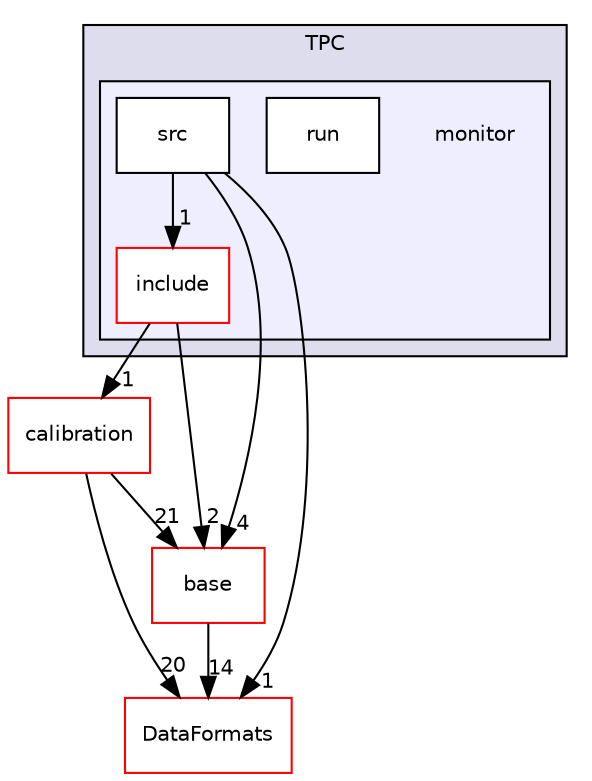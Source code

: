 digraph "/home/travis/build/AliceO2Group/AliceO2/Detectors/TPC/monitor" {
  bgcolor=transparent;
  compound=true
  node [ fontsize="10", fontname="Helvetica"];
  edge [ labelfontsize="10", labelfontname="Helvetica"];
  subgraph clusterdir_a597e8e061b11201a1dff411feb10d0b {
    graph [ bgcolor="#ddddee", pencolor="black", label="TPC" fontname="Helvetica", fontsize="10", URL="dir_a597e8e061b11201a1dff411feb10d0b.html"]
  subgraph clusterdir_c8aedc994017b243e124cedd663b3bbb {
    graph [ bgcolor="#eeeeff", pencolor="black", label="" URL="dir_c8aedc994017b243e124cedd663b3bbb.html"];
    dir_c8aedc994017b243e124cedd663b3bbb [shape=plaintext label="monitor"];
    dir_aa18e31672ad680cbed4898267bc1ea1 [shape=box label="include" color="red" fillcolor="white" style="filled" URL="dir_aa18e31672ad680cbed4898267bc1ea1.html"];
    dir_2712d39f2537201a75009c421509bbae [shape=box label="run" color="black" fillcolor="white" style="filled" URL="dir_2712d39f2537201a75009c421509bbae.html"];
    dir_75a22ffed9615d68d9baca3734fb0768 [shape=box label="src" color="black" fillcolor="white" style="filled" URL="dir_75a22ffed9615d68d9baca3734fb0768.html"];
  }
  }
  dir_4995562033b321477cfe3c34a14a5189 [shape=box label="calibration" color="red" URL="dir_4995562033b321477cfe3c34a14a5189.html"];
  dir_677b030cc750909e4cd27413873678d8 [shape=box label="base" color="red" URL="dir_677b030cc750909e4cd27413873678d8.html"];
  dir_2171f7ec022c5423887b07c69b2f5b48 [shape=box label="DataFormats" color="red" URL="dir_2171f7ec022c5423887b07c69b2f5b48.html"];
  dir_75a22ffed9615d68d9baca3734fb0768->dir_677b030cc750909e4cd27413873678d8 [headlabel="4", labeldistance=1.5 headhref="dir_000571_000127.html"];
  dir_75a22ffed9615d68d9baca3734fb0768->dir_aa18e31672ad680cbed4898267bc1ea1 [headlabel="1", labeldistance=1.5 headhref="dir_000571_000568.html"];
  dir_75a22ffed9615d68d9baca3734fb0768->dir_2171f7ec022c5423887b07c69b2f5b48 [headlabel="1", labeldistance=1.5 headhref="dir_000571_000068.html"];
  dir_4995562033b321477cfe3c34a14a5189->dir_677b030cc750909e4cd27413873678d8 [headlabel="21", labeldistance=1.5 headhref="dir_000558_000127.html"];
  dir_4995562033b321477cfe3c34a14a5189->dir_2171f7ec022c5423887b07c69b2f5b48 [headlabel="20", labeldistance=1.5 headhref="dir_000558_000068.html"];
  dir_677b030cc750909e4cd27413873678d8->dir_2171f7ec022c5423887b07c69b2f5b48 [headlabel="14", labeldistance=1.5 headhref="dir_000127_000068.html"];
  dir_aa18e31672ad680cbed4898267bc1ea1->dir_4995562033b321477cfe3c34a14a5189 [headlabel="1", labeldistance=1.5 headhref="dir_000568_000558.html"];
  dir_aa18e31672ad680cbed4898267bc1ea1->dir_677b030cc750909e4cd27413873678d8 [headlabel="2", labeldistance=1.5 headhref="dir_000568_000127.html"];
}
